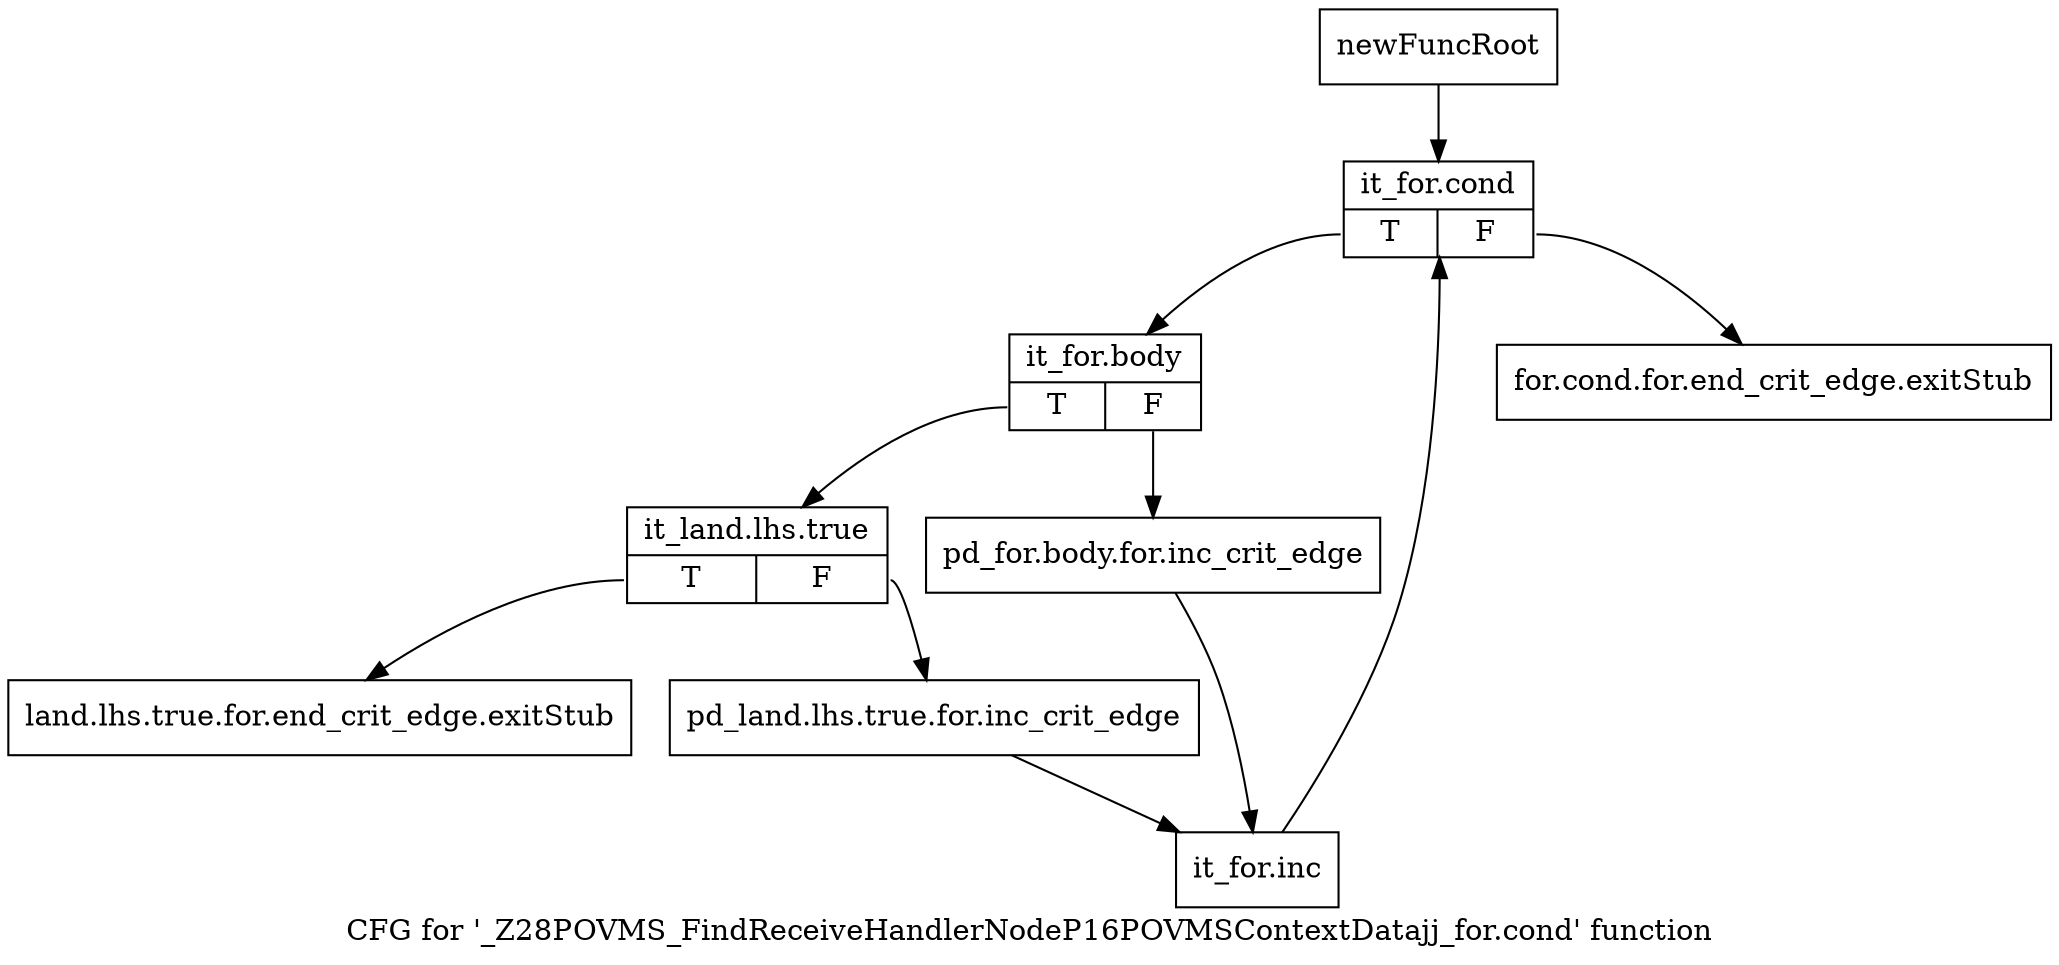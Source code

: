 digraph "CFG for '_Z28POVMS_FindReceiveHandlerNodeP16POVMSContextDatajj_for.cond' function" {
	label="CFG for '_Z28POVMS_FindReceiveHandlerNodeP16POVMSContextDatajj_for.cond' function";

	Node0x2a6be70 [shape=record,label="{newFuncRoot}"];
	Node0x2a6be70 -> Node0x2a6bf60;
	Node0x2a6bec0 [shape=record,label="{for.cond.for.end_crit_edge.exitStub}"];
	Node0x2a6bf10 [shape=record,label="{land.lhs.true.for.end_crit_edge.exitStub}"];
	Node0x2a6bf60 [shape=record,label="{it_for.cond|{<s0>T|<s1>F}}"];
	Node0x2a6bf60:s0 -> Node0x2a6bfb0;
	Node0x2a6bf60:s1 -> Node0x2a6bec0;
	Node0x2a6bfb0 [shape=record,label="{it_for.body|{<s0>T|<s1>F}}"];
	Node0x2a6bfb0:s0 -> Node0x2a6c050;
	Node0x2a6bfb0:s1 -> Node0x2a6c000;
	Node0x2a6c000 [shape=record,label="{pd_for.body.for.inc_crit_edge}"];
	Node0x2a6c000 -> Node0x2a6c0f0;
	Node0x2a6c050 [shape=record,label="{it_land.lhs.true|{<s0>T|<s1>F}}"];
	Node0x2a6c050:s0 -> Node0x2a6bf10;
	Node0x2a6c050:s1 -> Node0x2a6c0a0;
	Node0x2a6c0a0 [shape=record,label="{pd_land.lhs.true.for.inc_crit_edge}"];
	Node0x2a6c0a0 -> Node0x2a6c0f0;
	Node0x2a6c0f0 [shape=record,label="{it_for.inc}"];
	Node0x2a6c0f0 -> Node0x2a6bf60;
}
